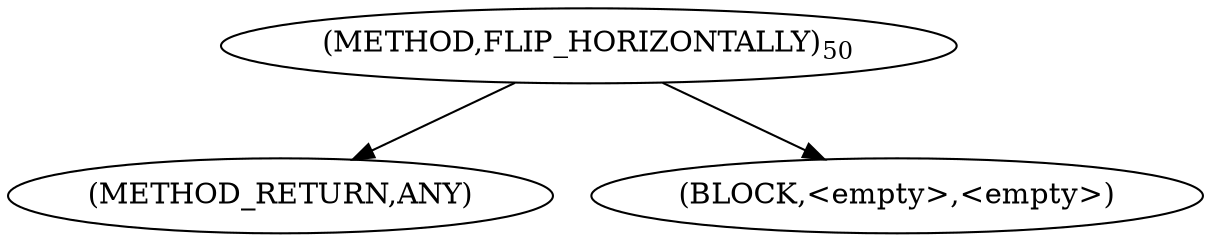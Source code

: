 digraph "FLIP_HORIZONTALLY" {  
"100621" [label = <(METHOD,FLIP_HORIZONTALLY)<SUB>50</SUB>> ]
"100622" [label = <(METHOD_RETURN,ANY)> ]
"100623" [label = <(BLOCK,&lt;empty&gt;,&lt;empty&gt;)> ]
  "100621" -> "100622" 
  "100621" -> "100623" 
}
